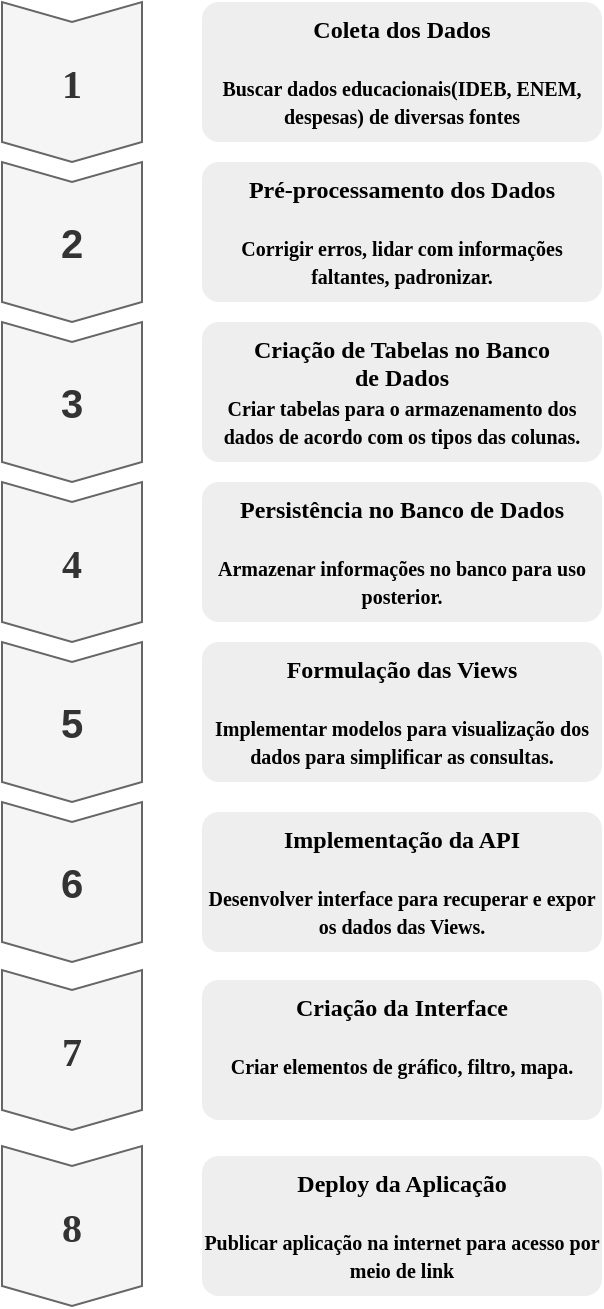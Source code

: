 <mxfile border="50" scale="3" compressed="false" locked="false" version="27.0.3">
  <diagram name="Blank" id="YmL12bMKpDGza6XwsDPr">
    <mxGraphModel dx="1678" dy="924" grid="0" gridSize="10" guides="1" tooltips="1" connect="1" arrows="1" fold="1" page="1" pageScale="1" pageWidth="827" pageHeight="1169" background="none" math="1" shadow="0">
      <root>
        <mxCell id="X5NqExCQtvZxIxQ7pmgY-0" />
        <mxCell id="1" parent="X5NqExCQtvZxIxQ7pmgY-0" />
        <mxCell id="Z9jmcAp48-CgpIdn1kDd-1" value="&lt;font style=&quot;font-size: 20px;&quot; face=&quot;Times New Roman&quot;&gt;&lt;b style=&quot;&quot;&gt;1&lt;/b&gt;&lt;/font&gt;" style="shape=step;perimeter=stepPerimeter;whiteSpace=wrap;html=1;fixedSize=1;size=10;direction=south;fillColor=#f5f5f5;strokeColor=#666666;rounded=0;fontColor=#333333;" parent="1" vertex="1">
          <mxGeometry x="272" y="86" width="70" height="80" as="geometry" />
        </mxCell>
        <mxCell id="Z9jmcAp48-CgpIdn1kDd-2" value="&lt;font style=&quot;font-size: 20px;&quot;&gt;&lt;b&gt;2&lt;/b&gt;&lt;/font&gt;" style="shape=step;perimeter=stepPerimeter;whiteSpace=wrap;html=1;fixedSize=1;size=10;direction=south;fillColor=#f5f5f5;strokeColor=#666666;rounded=0;fontColor=#333333;" parent="1" vertex="1">
          <mxGeometry x="272" y="166" width="70" height="80" as="geometry" />
        </mxCell>
        <mxCell id="Z9jmcAp48-CgpIdn1kDd-3" value="&lt;b&gt;&lt;font style=&quot;font-size: 20px;&quot;&gt;3&lt;/font&gt;&lt;/b&gt;" style="shape=step;perimeter=stepPerimeter;whiteSpace=wrap;html=1;fixedSize=1;size=10;direction=south;fillColor=#f5f5f5;strokeColor=#666666;rounded=0;fontColor=#333333;" parent="1" vertex="1">
          <mxGeometry x="272" y="246" width="70" height="80" as="geometry" />
        </mxCell>
        <mxCell id="Z9jmcAp48-CgpIdn1kDd-4" value="&lt;font style=&quot;font-size: 20px;&quot; face=&quot;Times New Roman&quot;&gt;&lt;b&gt;4&lt;/b&gt;&lt;/font&gt;" style="shape=step;perimeter=stepPerimeter;whiteSpace=wrap;html=1;fixedSize=1;size=10;direction=south;fillColor=#f5f5f5;strokeColor=#666666;rounded=0;fontColor=#333333;" parent="1" vertex="1">
          <mxGeometry x="272" y="326" width="70" height="80" as="geometry" />
        </mxCell>
        <mxCell id="Z9jmcAp48-CgpIdn1kDd-5" value="&lt;b&gt;&lt;font style=&quot;font-size: 20px;&quot;&gt;5&lt;/font&gt;&lt;/b&gt;" style="shape=step;perimeter=stepPerimeter;whiteSpace=wrap;html=1;fixedSize=1;size=10;direction=south;fillColor=#f5f5f5;strokeColor=#666666;rounded=0;fontColor=#333333;" parent="1" vertex="1">
          <mxGeometry x="272" y="406" width="70" height="80" as="geometry" />
        </mxCell>
        <mxCell id="Z9jmcAp48-CgpIdn1kDd-6" value="&lt;font face=&quot;Times New Roman&quot; style=&quot;font-size: 10px; color: rgb(0, 0, 0);&quot;&gt;&lt;b&gt;&lt;font style=&quot;font-size: 12px;&quot;&gt;Coleta dos Dados&lt;/font&gt;&lt;br&gt;&lt;br&gt;&lt;font size=&quot;1&quot;&gt;Buscar dados educacionais(IDEB, ENEM, despesas) de diversas fontes&lt;/font&gt;&lt;/b&gt;&lt;/font&gt;" style="rounded=1;strokeColor=none;fillColor=#EEEEEE;align=center;arcSize=12;verticalAlign=top;whiteSpace=wrap;html=1;fontSize=12;" parent="1" vertex="1">
          <mxGeometry x="372" y="86" width="200" height="70" as="geometry" />
        </mxCell>
        <mxCell id="Z9jmcAp48-CgpIdn1kDd-7" value="&lt;font face=&quot;Times New Roman&quot; style=&quot;font-size: 10px; color: rgb(0, 0, 0);&quot;&gt;&lt;b&gt;&lt;font style=&quot;font-size: 12px;&quot;&gt;Pré-processamento dos Dados&lt;/font&gt;&lt;br&gt;&lt;br&gt;&lt;font size=&quot;1&quot;&gt;Corrigir erros, lidar com informações faltantes, padronizar.&lt;/font&gt;&lt;/b&gt;&lt;/font&gt;" style="rounded=1;strokeColor=none;fillColor=#EEEEEE;align=center;arcSize=12;verticalAlign=top;whiteSpace=wrap;html=1;fontSize=12;" parent="1" vertex="1">
          <mxGeometry x="372" y="166" width="200" height="70" as="geometry" />
        </mxCell>
        <mxCell id="Z9jmcAp48-CgpIdn1kDd-8" value="&lt;font style=&quot;&quot;&gt;&lt;font style=&quot;color: rgb(0, 0, 0);&quot; face=&quot;Times New Roman&quot;&gt;&lt;b style=&quot;&quot;&gt;Criação de Tabelas no Banco&lt;/b&gt;&lt;/font&gt;&lt;/font&gt;&lt;div&gt;&lt;font style=&quot;color: rgb(0, 0, 0);&quot; face=&quot;Times New Roman&quot;&gt;&lt;b&gt;de Dados&lt;/b&gt;&lt;/font&gt;&lt;div&gt;&lt;div&gt;&lt;font face=&quot;Times New Roman&quot; style=&quot;color: rgb(0, 0, 0);&quot;&gt;&lt;span style=&quot;font-size: x-small;&quot;&gt;&lt;b&gt;Criar tabelas para o armazenamento dos dados de acordo com os tipos das colunas.&lt;/b&gt;&lt;/span&gt;&lt;/font&gt;&lt;/div&gt;&lt;/div&gt;&lt;/div&gt;" style="rounded=1;strokeColor=none;fillColor=#EEEEEE;align=center;arcSize=12;verticalAlign=top;whiteSpace=wrap;html=1;fontSize=12;" parent="1" vertex="1">
          <mxGeometry x="372" y="246" width="200" height="70" as="geometry" />
        </mxCell>
        <mxCell id="Z9jmcAp48-CgpIdn1kDd-9" value="&lt;font face=&quot;Times New Roman&quot; style=&quot;font-size: 10px; color: rgb(0, 0, 0);&quot;&gt;&lt;b&gt;&lt;font style=&quot;font-size: 12px;&quot;&gt;Persistência no Banco de Dados&lt;/font&gt;&lt;br&gt;&lt;br&gt;&lt;font size=&quot;1&quot;&gt;Armazenar informações no banco para uso posterior.&lt;/font&gt;&lt;/b&gt;&lt;/font&gt;" style="rounded=1;strokeColor=none;fillColor=#EEEEEE;align=center;arcSize=12;verticalAlign=top;whiteSpace=wrap;html=1;fontSize=12;" parent="1" vertex="1">
          <mxGeometry x="372" y="326" width="200" height="70" as="geometry" />
        </mxCell>
        <mxCell id="Z9jmcAp48-CgpIdn1kDd-10" value="&lt;font face=&quot;Times New Roman&quot; style=&quot;color: rgb(0, 0, 0);&quot;&gt;&lt;b&gt;&lt;font&gt;&lt;font style=&quot;font-size: 12px;&quot;&gt;Formulação das Views&lt;/font&gt;&lt;br&gt;&lt;/font&gt;&lt;br&gt;&lt;font size=&quot;1&quot;&gt;Implementar modelos para visualização dos dados para simplificar as consultas.&lt;/font&gt;&lt;/b&gt;&lt;/font&gt;" style="rounded=1;strokeColor=none;fillColor=#EEEEEE;align=center;arcSize=12;verticalAlign=top;whiteSpace=wrap;html=1;fontSize=12;" parent="1" vertex="1">
          <mxGeometry x="372" y="406" width="200" height="70" as="geometry" />
        </mxCell>
        <mxCell id="Z9jmcAp48-CgpIdn1kDd-16" value="&lt;font style=&quot;font-size: 20px;&quot;&gt;&lt;b&gt;6&lt;/b&gt;&lt;/font&gt;" style="shape=step;perimeter=stepPerimeter;whiteSpace=wrap;html=1;fixedSize=1;size=10;direction=south;fillColor=#f5f5f5;strokeColor=#666666;rounded=0;fontColor=#333333;" parent="1" vertex="1">
          <mxGeometry x="272" y="486" width="70" height="80" as="geometry" />
        </mxCell>
        <mxCell id="Z9jmcAp48-CgpIdn1kDd-17" value="&lt;font face=&quot;Times New Roman&quot; style=&quot;color: rgb(0, 0, 0);&quot;&gt;&lt;b&gt;&lt;font style=&quot;font-size: 10px;&quot;&gt;&lt;font style=&quot;font-size: 12px;&quot;&gt;Implementação da API&lt;/font&gt;&lt;br&gt;&lt;/font&gt;&lt;br&gt;&lt;font size=&quot;1&quot;&gt;Desenvolver interface para recuperar e expor os dados das Views.&lt;/font&gt;&lt;/b&gt;&lt;/font&gt;" style="rounded=1;strokeColor=none;fillColor=#EEEEEE;align=center;arcSize=12;verticalAlign=top;whiteSpace=wrap;html=1;fontSize=12;" parent="1" vertex="1">
          <mxGeometry x="372" y="491" width="200" height="70" as="geometry" />
        </mxCell>
        <mxCell id="Z9jmcAp48-CgpIdn1kDd-18" value="&lt;font style=&quot;font-size: 20px;&quot; face=&quot;Times New Roman&quot;&gt;&lt;b&gt;7&lt;/b&gt;&lt;/font&gt;" style="shape=step;perimeter=stepPerimeter;whiteSpace=wrap;html=1;fixedSize=1;size=10;direction=south;fillColor=#f5f5f5;strokeColor=#666666;rounded=0;fontColor=#333333;" parent="1" vertex="1">
          <mxGeometry x="272" y="570" width="70" height="80" as="geometry" />
        </mxCell>
        <mxCell id="Z9jmcAp48-CgpIdn1kDd-19" value="&lt;font face=&quot;Times New Roman&quot; style=&quot;font-size: 10px; color: rgb(0, 0, 0);&quot;&gt;&lt;b&gt;&lt;font style=&quot;font-size: 12px;&quot;&gt;Criação da Interface&lt;/font&gt;&lt;br&gt;&lt;br&gt;&lt;font size=&quot;1&quot;&gt;Criar elementos de gráfico, filtro, mapa.&lt;/font&gt;&lt;/b&gt;&lt;/font&gt;" style="rounded=1;strokeColor=none;fillColor=#EEEEEE;align=center;arcSize=12;verticalAlign=top;whiteSpace=wrap;html=1;fontSize=12;" parent="1" vertex="1">
          <mxGeometry x="372" y="575" width="200" height="70" as="geometry" />
        </mxCell>
        <mxCell id="Z9jmcAp48-CgpIdn1kDd-22" value="&lt;font style=&quot;font-size: 20px;&quot; face=&quot;Times New Roman&quot;&gt;&lt;b&gt;8&lt;/b&gt;&lt;/font&gt;" style="shape=step;perimeter=stepPerimeter;whiteSpace=wrap;html=1;fixedSize=1;size=10;direction=south;fillColor=#f5f5f5;strokeColor=#666666;rounded=0;fontColor=#333333;" parent="1" vertex="1">
          <mxGeometry x="272" y="658" width="70" height="80" as="geometry" />
        </mxCell>
        <mxCell id="Z9jmcAp48-CgpIdn1kDd-23" value="&lt;font face=&quot;Times New Roman&quot; style=&quot;color: rgb(0, 0, 0);&quot;&gt;&lt;font style=&quot;color: light-dark(rgb(0, 0, 0), rgb(237, 237, 237)); font-size: 12px; font-weight: bold;&quot;&gt;Deploy da Aplicação&lt;/font&gt;&lt;br&gt;&lt;br&gt;&lt;font size=&quot;1&quot;&gt;&lt;b&gt;Publicar aplicação na internet para acesso por meio de link&lt;/b&gt;&lt;/font&gt;&lt;/font&gt;" style="rounded=1;strokeColor=none;fillColor=#EEEEEE;align=center;arcSize=12;verticalAlign=top;whiteSpace=wrap;html=1;fontSize=12;" parent="1" vertex="1">
          <mxGeometry x="372" y="663" width="200" height="70" as="geometry" />
        </mxCell>
      </root>
    </mxGraphModel>
  </diagram>
</mxfile>
